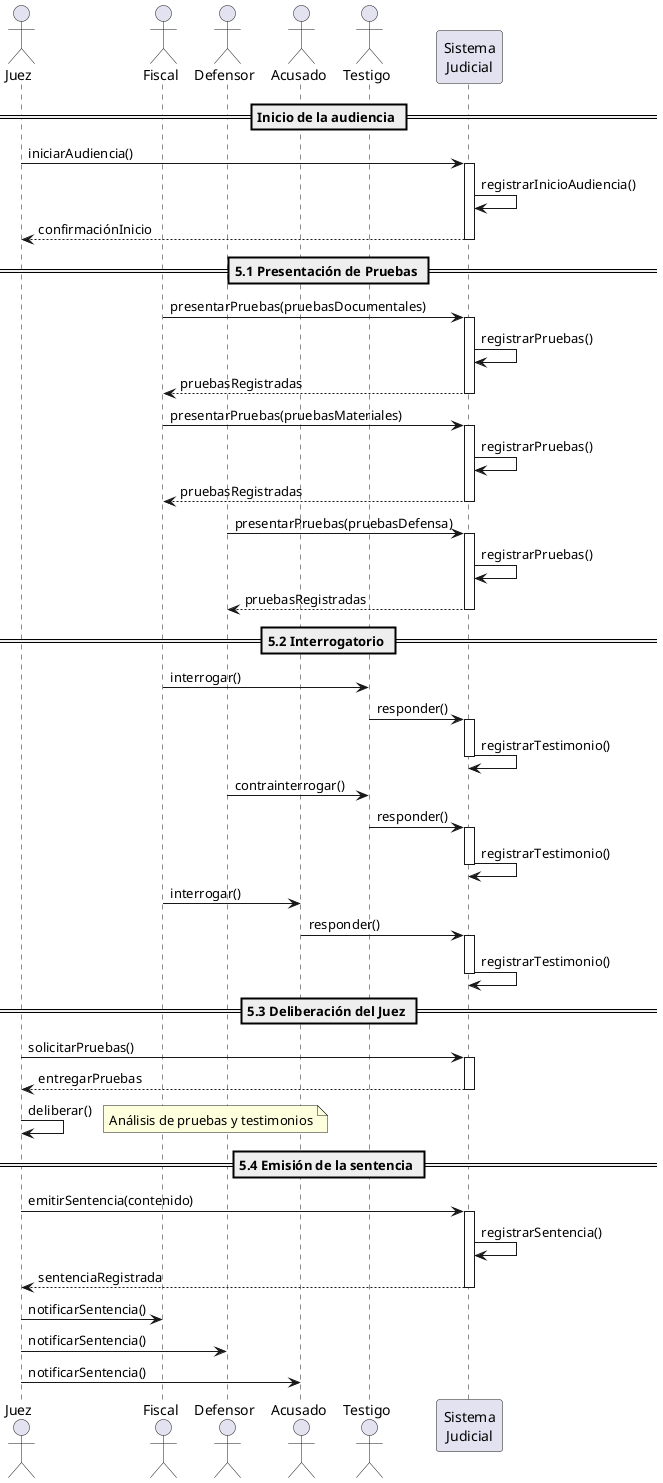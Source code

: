 @startuml Trial Stage Sequence Diagram

actor Juez
actor Fiscal
actor Defensor
actor Acusado
actor Testigo

participant "Sistema\nJudicial" as SJ

== Inicio de la audiencia ==

Juez -> SJ : iniciarAudiencia()
activate SJ
SJ -> SJ : registrarInicioAudiencia()
SJ --> Juez : confirmaciónInicio
deactivate SJ

== 5.1 Presentación de Pruebas ==

Fiscal -> SJ : presentarPruebas(pruebasDocumentales)
activate SJ
SJ -> SJ : registrarPruebas()
SJ --> Fiscal : pruebasRegistradas
deactivate SJ

Fiscal -> SJ : presentarPruebas(pruebasMateriales)
activate SJ
SJ -> SJ : registrarPruebas()
SJ --> Fiscal : pruebasRegistradas
deactivate SJ

Defensor -> SJ : presentarPruebas(pruebasDefensa)
activate SJ
SJ -> SJ : registrarPruebas()
SJ --> Defensor : pruebasRegistradas
deactivate SJ

== 5.2 Interrogatorio ==

Fiscal -> Testigo : interrogar()
Testigo -> SJ : responder()
activate SJ
SJ -> SJ : registrarTestimonio()
deactivate SJ

Defensor -> Testigo : contrainterrogar()
Testigo -> SJ : responder()
activate SJ
SJ -> SJ : registrarTestimonio()
deactivate SJ

Fiscal -> Acusado : interrogar()
Acusado -> SJ : responder()
activate SJ
SJ -> SJ : registrarTestimonio()
deactivate SJ

== 5.3 Deliberación del Juez ==

Juez -> SJ : solicitarPruebas()
activate SJ
SJ --> Juez : entregarPruebas
deactivate SJ

Juez -> Juez : deliberar()
note right: Análisis de pruebas y testimonios

== 5.4 Emisión de la sentencia ==

Juez -> SJ : emitirSentencia(contenido)
activate SJ
SJ -> SJ : registrarSentencia()
SJ --> Juez : sentenciaRegistrada
deactivate SJ

Juez -> Fiscal : notificarSentencia()
Juez -> Defensor : notificarSentencia()
Juez -> Acusado : notificarSentencia()

@enduml